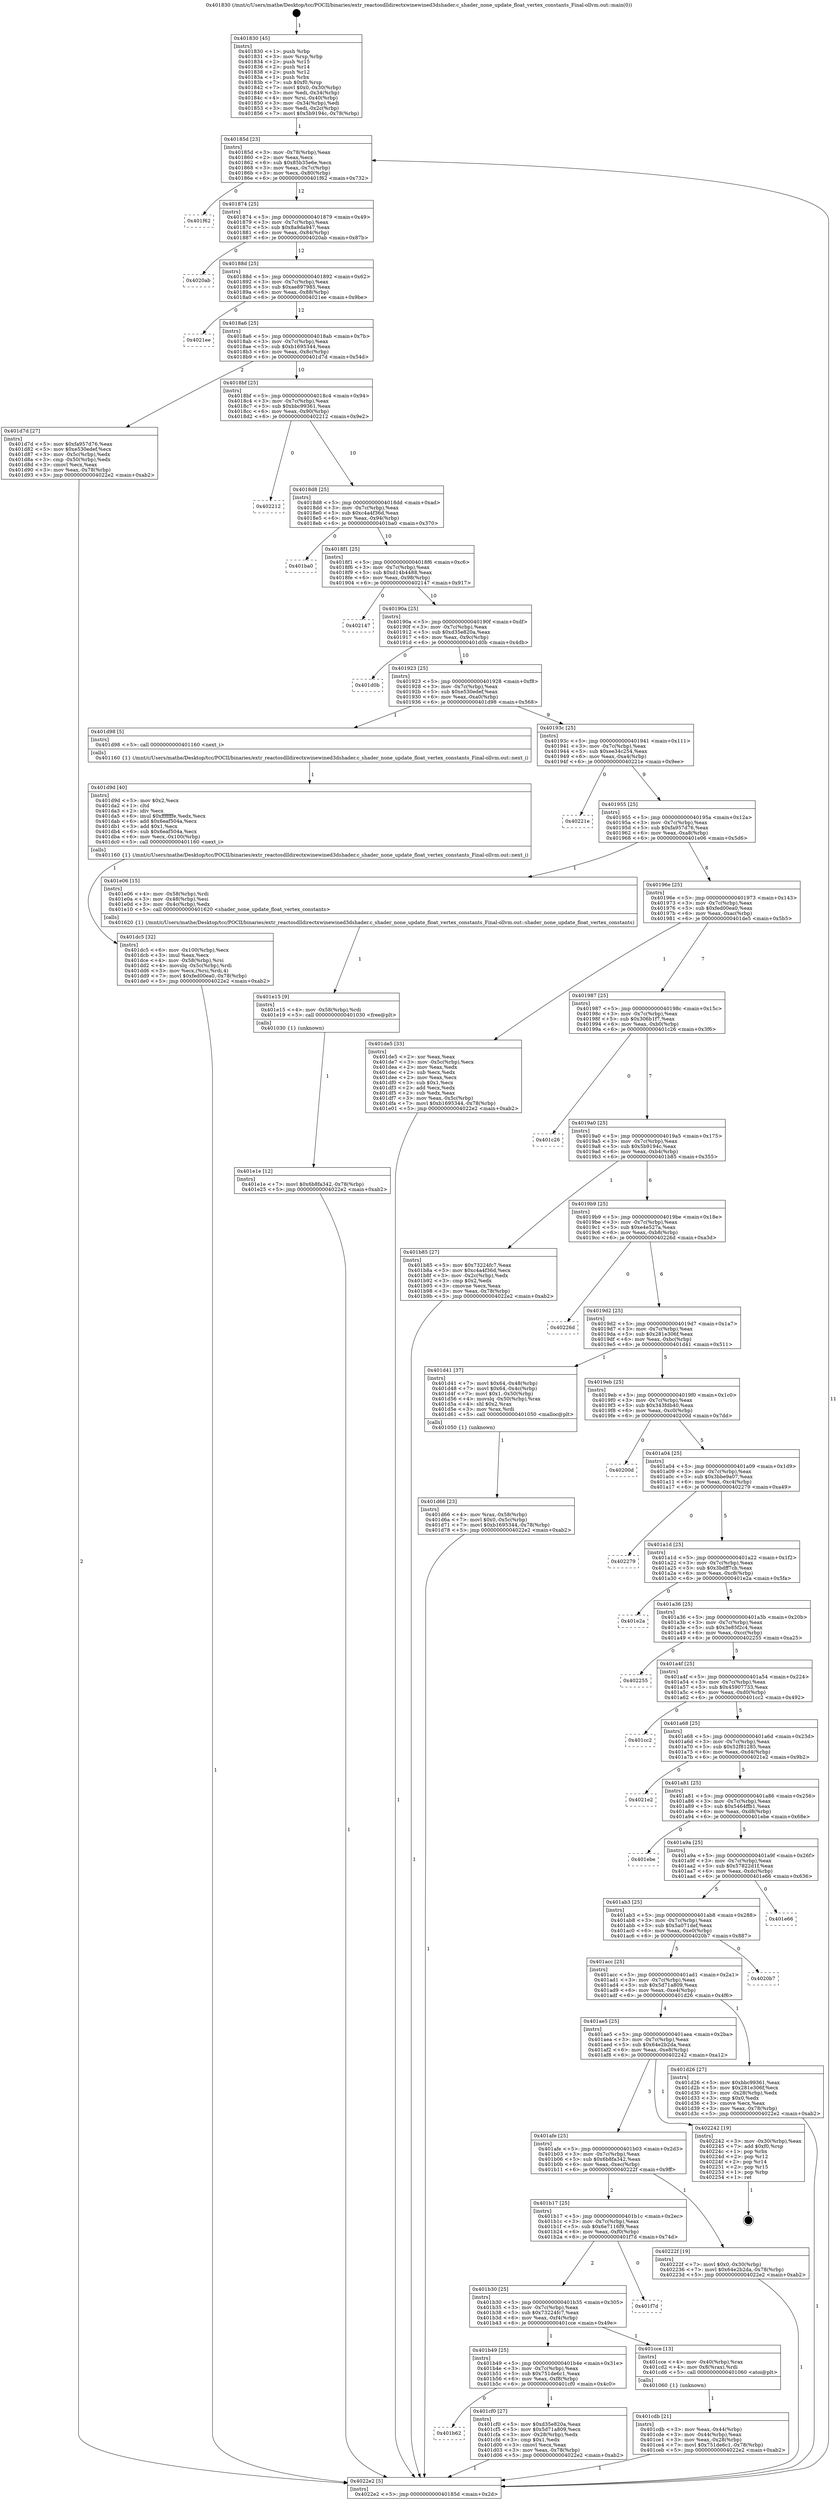 digraph "0x401830" {
  label = "0x401830 (/mnt/c/Users/mathe/Desktop/tcc/POCII/binaries/extr_reactosdlldirectxwinewined3dshader.c_shader_none_update_float_vertex_constants_Final-ollvm.out::main(0))"
  labelloc = "t"
  node[shape=record]

  Entry [label="",width=0.3,height=0.3,shape=circle,fillcolor=black,style=filled]
  "0x40185d" [label="{
     0x40185d [23]\l
     | [instrs]\l
     &nbsp;&nbsp;0x40185d \<+3\>: mov -0x78(%rbp),%eax\l
     &nbsp;&nbsp;0x401860 \<+2\>: mov %eax,%ecx\l
     &nbsp;&nbsp;0x401862 \<+6\>: sub $0x85b35e6e,%ecx\l
     &nbsp;&nbsp;0x401868 \<+3\>: mov %eax,-0x7c(%rbp)\l
     &nbsp;&nbsp;0x40186b \<+3\>: mov %ecx,-0x80(%rbp)\l
     &nbsp;&nbsp;0x40186e \<+6\>: je 0000000000401f62 \<main+0x732\>\l
  }"]
  "0x401f62" [label="{
     0x401f62\l
  }", style=dashed]
  "0x401874" [label="{
     0x401874 [25]\l
     | [instrs]\l
     &nbsp;&nbsp;0x401874 \<+5\>: jmp 0000000000401879 \<main+0x49\>\l
     &nbsp;&nbsp;0x401879 \<+3\>: mov -0x7c(%rbp),%eax\l
     &nbsp;&nbsp;0x40187c \<+5\>: sub $0x8a9da947,%eax\l
     &nbsp;&nbsp;0x401881 \<+6\>: mov %eax,-0x84(%rbp)\l
     &nbsp;&nbsp;0x401887 \<+6\>: je 00000000004020ab \<main+0x87b\>\l
  }"]
  Exit [label="",width=0.3,height=0.3,shape=circle,fillcolor=black,style=filled,peripheries=2]
  "0x4020ab" [label="{
     0x4020ab\l
  }", style=dashed]
  "0x40188d" [label="{
     0x40188d [25]\l
     | [instrs]\l
     &nbsp;&nbsp;0x40188d \<+5\>: jmp 0000000000401892 \<main+0x62\>\l
     &nbsp;&nbsp;0x401892 \<+3\>: mov -0x7c(%rbp),%eax\l
     &nbsp;&nbsp;0x401895 \<+5\>: sub $0xae897985,%eax\l
     &nbsp;&nbsp;0x40189a \<+6\>: mov %eax,-0x88(%rbp)\l
     &nbsp;&nbsp;0x4018a0 \<+6\>: je 00000000004021ee \<main+0x9be\>\l
  }"]
  "0x401e1e" [label="{
     0x401e1e [12]\l
     | [instrs]\l
     &nbsp;&nbsp;0x401e1e \<+7\>: movl $0x6b8fa342,-0x78(%rbp)\l
     &nbsp;&nbsp;0x401e25 \<+5\>: jmp 00000000004022e2 \<main+0xab2\>\l
  }"]
  "0x4021ee" [label="{
     0x4021ee\l
  }", style=dashed]
  "0x4018a6" [label="{
     0x4018a6 [25]\l
     | [instrs]\l
     &nbsp;&nbsp;0x4018a6 \<+5\>: jmp 00000000004018ab \<main+0x7b\>\l
     &nbsp;&nbsp;0x4018ab \<+3\>: mov -0x7c(%rbp),%eax\l
     &nbsp;&nbsp;0x4018ae \<+5\>: sub $0xb1695344,%eax\l
     &nbsp;&nbsp;0x4018b3 \<+6\>: mov %eax,-0x8c(%rbp)\l
     &nbsp;&nbsp;0x4018b9 \<+6\>: je 0000000000401d7d \<main+0x54d\>\l
  }"]
  "0x401e15" [label="{
     0x401e15 [9]\l
     | [instrs]\l
     &nbsp;&nbsp;0x401e15 \<+4\>: mov -0x58(%rbp),%rdi\l
     &nbsp;&nbsp;0x401e19 \<+5\>: call 0000000000401030 \<free@plt\>\l
     | [calls]\l
     &nbsp;&nbsp;0x401030 \{1\} (unknown)\l
  }"]
  "0x401d7d" [label="{
     0x401d7d [27]\l
     | [instrs]\l
     &nbsp;&nbsp;0x401d7d \<+5\>: mov $0xfa957d76,%eax\l
     &nbsp;&nbsp;0x401d82 \<+5\>: mov $0xe530edef,%ecx\l
     &nbsp;&nbsp;0x401d87 \<+3\>: mov -0x5c(%rbp),%edx\l
     &nbsp;&nbsp;0x401d8a \<+3\>: cmp -0x50(%rbp),%edx\l
     &nbsp;&nbsp;0x401d8d \<+3\>: cmovl %ecx,%eax\l
     &nbsp;&nbsp;0x401d90 \<+3\>: mov %eax,-0x78(%rbp)\l
     &nbsp;&nbsp;0x401d93 \<+5\>: jmp 00000000004022e2 \<main+0xab2\>\l
  }"]
  "0x4018bf" [label="{
     0x4018bf [25]\l
     | [instrs]\l
     &nbsp;&nbsp;0x4018bf \<+5\>: jmp 00000000004018c4 \<main+0x94\>\l
     &nbsp;&nbsp;0x4018c4 \<+3\>: mov -0x7c(%rbp),%eax\l
     &nbsp;&nbsp;0x4018c7 \<+5\>: sub $0xbbc99361,%eax\l
     &nbsp;&nbsp;0x4018cc \<+6\>: mov %eax,-0x90(%rbp)\l
     &nbsp;&nbsp;0x4018d2 \<+6\>: je 0000000000402212 \<main+0x9e2\>\l
  }"]
  "0x401dc5" [label="{
     0x401dc5 [32]\l
     | [instrs]\l
     &nbsp;&nbsp;0x401dc5 \<+6\>: mov -0x100(%rbp),%ecx\l
     &nbsp;&nbsp;0x401dcb \<+3\>: imul %eax,%ecx\l
     &nbsp;&nbsp;0x401dce \<+4\>: mov -0x58(%rbp),%rsi\l
     &nbsp;&nbsp;0x401dd2 \<+4\>: movslq -0x5c(%rbp),%rdi\l
     &nbsp;&nbsp;0x401dd6 \<+3\>: mov %ecx,(%rsi,%rdi,4)\l
     &nbsp;&nbsp;0x401dd9 \<+7\>: movl $0xfed00ea0,-0x78(%rbp)\l
     &nbsp;&nbsp;0x401de0 \<+5\>: jmp 00000000004022e2 \<main+0xab2\>\l
  }"]
  "0x402212" [label="{
     0x402212\l
  }", style=dashed]
  "0x4018d8" [label="{
     0x4018d8 [25]\l
     | [instrs]\l
     &nbsp;&nbsp;0x4018d8 \<+5\>: jmp 00000000004018dd \<main+0xad\>\l
     &nbsp;&nbsp;0x4018dd \<+3\>: mov -0x7c(%rbp),%eax\l
     &nbsp;&nbsp;0x4018e0 \<+5\>: sub $0xc4a4f36d,%eax\l
     &nbsp;&nbsp;0x4018e5 \<+6\>: mov %eax,-0x94(%rbp)\l
     &nbsp;&nbsp;0x4018eb \<+6\>: je 0000000000401ba0 \<main+0x370\>\l
  }"]
  "0x401d9d" [label="{
     0x401d9d [40]\l
     | [instrs]\l
     &nbsp;&nbsp;0x401d9d \<+5\>: mov $0x2,%ecx\l
     &nbsp;&nbsp;0x401da2 \<+1\>: cltd\l
     &nbsp;&nbsp;0x401da3 \<+2\>: idiv %ecx\l
     &nbsp;&nbsp;0x401da5 \<+6\>: imul $0xfffffffe,%edx,%ecx\l
     &nbsp;&nbsp;0x401dab \<+6\>: add $0x6eaf504a,%ecx\l
     &nbsp;&nbsp;0x401db1 \<+3\>: add $0x1,%ecx\l
     &nbsp;&nbsp;0x401db4 \<+6\>: sub $0x6eaf504a,%ecx\l
     &nbsp;&nbsp;0x401dba \<+6\>: mov %ecx,-0x100(%rbp)\l
     &nbsp;&nbsp;0x401dc0 \<+5\>: call 0000000000401160 \<next_i\>\l
     | [calls]\l
     &nbsp;&nbsp;0x401160 \{1\} (/mnt/c/Users/mathe/Desktop/tcc/POCII/binaries/extr_reactosdlldirectxwinewined3dshader.c_shader_none_update_float_vertex_constants_Final-ollvm.out::next_i)\l
  }"]
  "0x401ba0" [label="{
     0x401ba0\l
  }", style=dashed]
  "0x4018f1" [label="{
     0x4018f1 [25]\l
     | [instrs]\l
     &nbsp;&nbsp;0x4018f1 \<+5\>: jmp 00000000004018f6 \<main+0xc6\>\l
     &nbsp;&nbsp;0x4018f6 \<+3\>: mov -0x7c(%rbp),%eax\l
     &nbsp;&nbsp;0x4018f9 \<+5\>: sub $0xd14b4488,%eax\l
     &nbsp;&nbsp;0x4018fe \<+6\>: mov %eax,-0x98(%rbp)\l
     &nbsp;&nbsp;0x401904 \<+6\>: je 0000000000402147 \<main+0x917\>\l
  }"]
  "0x401d66" [label="{
     0x401d66 [23]\l
     | [instrs]\l
     &nbsp;&nbsp;0x401d66 \<+4\>: mov %rax,-0x58(%rbp)\l
     &nbsp;&nbsp;0x401d6a \<+7\>: movl $0x0,-0x5c(%rbp)\l
     &nbsp;&nbsp;0x401d71 \<+7\>: movl $0xb1695344,-0x78(%rbp)\l
     &nbsp;&nbsp;0x401d78 \<+5\>: jmp 00000000004022e2 \<main+0xab2\>\l
  }"]
  "0x402147" [label="{
     0x402147\l
  }", style=dashed]
  "0x40190a" [label="{
     0x40190a [25]\l
     | [instrs]\l
     &nbsp;&nbsp;0x40190a \<+5\>: jmp 000000000040190f \<main+0xdf\>\l
     &nbsp;&nbsp;0x40190f \<+3\>: mov -0x7c(%rbp),%eax\l
     &nbsp;&nbsp;0x401912 \<+5\>: sub $0xd35e820a,%eax\l
     &nbsp;&nbsp;0x401917 \<+6\>: mov %eax,-0x9c(%rbp)\l
     &nbsp;&nbsp;0x40191d \<+6\>: je 0000000000401d0b \<main+0x4db\>\l
  }"]
  "0x401b62" [label="{
     0x401b62\l
  }", style=dashed]
  "0x401d0b" [label="{
     0x401d0b\l
  }", style=dashed]
  "0x401923" [label="{
     0x401923 [25]\l
     | [instrs]\l
     &nbsp;&nbsp;0x401923 \<+5\>: jmp 0000000000401928 \<main+0xf8\>\l
     &nbsp;&nbsp;0x401928 \<+3\>: mov -0x7c(%rbp),%eax\l
     &nbsp;&nbsp;0x40192b \<+5\>: sub $0xe530edef,%eax\l
     &nbsp;&nbsp;0x401930 \<+6\>: mov %eax,-0xa0(%rbp)\l
     &nbsp;&nbsp;0x401936 \<+6\>: je 0000000000401d98 \<main+0x568\>\l
  }"]
  "0x401cf0" [label="{
     0x401cf0 [27]\l
     | [instrs]\l
     &nbsp;&nbsp;0x401cf0 \<+5\>: mov $0xd35e820a,%eax\l
     &nbsp;&nbsp;0x401cf5 \<+5\>: mov $0x5d71a809,%ecx\l
     &nbsp;&nbsp;0x401cfa \<+3\>: mov -0x28(%rbp),%edx\l
     &nbsp;&nbsp;0x401cfd \<+3\>: cmp $0x1,%edx\l
     &nbsp;&nbsp;0x401d00 \<+3\>: cmovl %ecx,%eax\l
     &nbsp;&nbsp;0x401d03 \<+3\>: mov %eax,-0x78(%rbp)\l
     &nbsp;&nbsp;0x401d06 \<+5\>: jmp 00000000004022e2 \<main+0xab2\>\l
  }"]
  "0x401d98" [label="{
     0x401d98 [5]\l
     | [instrs]\l
     &nbsp;&nbsp;0x401d98 \<+5\>: call 0000000000401160 \<next_i\>\l
     | [calls]\l
     &nbsp;&nbsp;0x401160 \{1\} (/mnt/c/Users/mathe/Desktop/tcc/POCII/binaries/extr_reactosdlldirectxwinewined3dshader.c_shader_none_update_float_vertex_constants_Final-ollvm.out::next_i)\l
  }"]
  "0x40193c" [label="{
     0x40193c [25]\l
     | [instrs]\l
     &nbsp;&nbsp;0x40193c \<+5\>: jmp 0000000000401941 \<main+0x111\>\l
     &nbsp;&nbsp;0x401941 \<+3\>: mov -0x7c(%rbp),%eax\l
     &nbsp;&nbsp;0x401944 \<+5\>: sub $0xee34c254,%eax\l
     &nbsp;&nbsp;0x401949 \<+6\>: mov %eax,-0xa4(%rbp)\l
     &nbsp;&nbsp;0x40194f \<+6\>: je 000000000040221e \<main+0x9ee\>\l
  }"]
  "0x401cdb" [label="{
     0x401cdb [21]\l
     | [instrs]\l
     &nbsp;&nbsp;0x401cdb \<+3\>: mov %eax,-0x44(%rbp)\l
     &nbsp;&nbsp;0x401cde \<+3\>: mov -0x44(%rbp),%eax\l
     &nbsp;&nbsp;0x401ce1 \<+3\>: mov %eax,-0x28(%rbp)\l
     &nbsp;&nbsp;0x401ce4 \<+7\>: movl $0x751de6c1,-0x78(%rbp)\l
     &nbsp;&nbsp;0x401ceb \<+5\>: jmp 00000000004022e2 \<main+0xab2\>\l
  }"]
  "0x40221e" [label="{
     0x40221e\l
  }", style=dashed]
  "0x401955" [label="{
     0x401955 [25]\l
     | [instrs]\l
     &nbsp;&nbsp;0x401955 \<+5\>: jmp 000000000040195a \<main+0x12a\>\l
     &nbsp;&nbsp;0x40195a \<+3\>: mov -0x7c(%rbp),%eax\l
     &nbsp;&nbsp;0x40195d \<+5\>: sub $0xfa957d76,%eax\l
     &nbsp;&nbsp;0x401962 \<+6\>: mov %eax,-0xa8(%rbp)\l
     &nbsp;&nbsp;0x401968 \<+6\>: je 0000000000401e06 \<main+0x5d6\>\l
  }"]
  "0x401b49" [label="{
     0x401b49 [25]\l
     | [instrs]\l
     &nbsp;&nbsp;0x401b49 \<+5\>: jmp 0000000000401b4e \<main+0x31e\>\l
     &nbsp;&nbsp;0x401b4e \<+3\>: mov -0x7c(%rbp),%eax\l
     &nbsp;&nbsp;0x401b51 \<+5\>: sub $0x751de6c1,%eax\l
     &nbsp;&nbsp;0x401b56 \<+6\>: mov %eax,-0xf8(%rbp)\l
     &nbsp;&nbsp;0x401b5c \<+6\>: je 0000000000401cf0 \<main+0x4c0\>\l
  }"]
  "0x401e06" [label="{
     0x401e06 [15]\l
     | [instrs]\l
     &nbsp;&nbsp;0x401e06 \<+4\>: mov -0x58(%rbp),%rdi\l
     &nbsp;&nbsp;0x401e0a \<+3\>: mov -0x48(%rbp),%esi\l
     &nbsp;&nbsp;0x401e0d \<+3\>: mov -0x4c(%rbp),%edx\l
     &nbsp;&nbsp;0x401e10 \<+5\>: call 0000000000401620 \<shader_none_update_float_vertex_constants\>\l
     | [calls]\l
     &nbsp;&nbsp;0x401620 \{1\} (/mnt/c/Users/mathe/Desktop/tcc/POCII/binaries/extr_reactosdlldirectxwinewined3dshader.c_shader_none_update_float_vertex_constants_Final-ollvm.out::shader_none_update_float_vertex_constants)\l
  }"]
  "0x40196e" [label="{
     0x40196e [25]\l
     | [instrs]\l
     &nbsp;&nbsp;0x40196e \<+5\>: jmp 0000000000401973 \<main+0x143\>\l
     &nbsp;&nbsp;0x401973 \<+3\>: mov -0x7c(%rbp),%eax\l
     &nbsp;&nbsp;0x401976 \<+5\>: sub $0xfed00ea0,%eax\l
     &nbsp;&nbsp;0x40197b \<+6\>: mov %eax,-0xac(%rbp)\l
     &nbsp;&nbsp;0x401981 \<+6\>: je 0000000000401de5 \<main+0x5b5\>\l
  }"]
  "0x401cce" [label="{
     0x401cce [13]\l
     | [instrs]\l
     &nbsp;&nbsp;0x401cce \<+4\>: mov -0x40(%rbp),%rax\l
     &nbsp;&nbsp;0x401cd2 \<+4\>: mov 0x8(%rax),%rdi\l
     &nbsp;&nbsp;0x401cd6 \<+5\>: call 0000000000401060 \<atoi@plt\>\l
     | [calls]\l
     &nbsp;&nbsp;0x401060 \{1\} (unknown)\l
  }"]
  "0x401de5" [label="{
     0x401de5 [33]\l
     | [instrs]\l
     &nbsp;&nbsp;0x401de5 \<+2\>: xor %eax,%eax\l
     &nbsp;&nbsp;0x401de7 \<+3\>: mov -0x5c(%rbp),%ecx\l
     &nbsp;&nbsp;0x401dea \<+2\>: mov %eax,%edx\l
     &nbsp;&nbsp;0x401dec \<+2\>: sub %ecx,%edx\l
     &nbsp;&nbsp;0x401dee \<+2\>: mov %eax,%ecx\l
     &nbsp;&nbsp;0x401df0 \<+3\>: sub $0x1,%ecx\l
     &nbsp;&nbsp;0x401df3 \<+2\>: add %ecx,%edx\l
     &nbsp;&nbsp;0x401df5 \<+2\>: sub %edx,%eax\l
     &nbsp;&nbsp;0x401df7 \<+3\>: mov %eax,-0x5c(%rbp)\l
     &nbsp;&nbsp;0x401dfa \<+7\>: movl $0xb1695344,-0x78(%rbp)\l
     &nbsp;&nbsp;0x401e01 \<+5\>: jmp 00000000004022e2 \<main+0xab2\>\l
  }"]
  "0x401987" [label="{
     0x401987 [25]\l
     | [instrs]\l
     &nbsp;&nbsp;0x401987 \<+5\>: jmp 000000000040198c \<main+0x15c\>\l
     &nbsp;&nbsp;0x40198c \<+3\>: mov -0x7c(%rbp),%eax\l
     &nbsp;&nbsp;0x40198f \<+5\>: sub $0x306b1f7,%eax\l
     &nbsp;&nbsp;0x401994 \<+6\>: mov %eax,-0xb0(%rbp)\l
     &nbsp;&nbsp;0x40199a \<+6\>: je 0000000000401c26 \<main+0x3f6\>\l
  }"]
  "0x401b30" [label="{
     0x401b30 [25]\l
     | [instrs]\l
     &nbsp;&nbsp;0x401b30 \<+5\>: jmp 0000000000401b35 \<main+0x305\>\l
     &nbsp;&nbsp;0x401b35 \<+3\>: mov -0x7c(%rbp),%eax\l
     &nbsp;&nbsp;0x401b38 \<+5\>: sub $0x73224fc7,%eax\l
     &nbsp;&nbsp;0x401b3d \<+6\>: mov %eax,-0xf4(%rbp)\l
     &nbsp;&nbsp;0x401b43 \<+6\>: je 0000000000401cce \<main+0x49e\>\l
  }"]
  "0x401c26" [label="{
     0x401c26\l
  }", style=dashed]
  "0x4019a0" [label="{
     0x4019a0 [25]\l
     | [instrs]\l
     &nbsp;&nbsp;0x4019a0 \<+5\>: jmp 00000000004019a5 \<main+0x175\>\l
     &nbsp;&nbsp;0x4019a5 \<+3\>: mov -0x7c(%rbp),%eax\l
     &nbsp;&nbsp;0x4019a8 \<+5\>: sub $0x5b9194c,%eax\l
     &nbsp;&nbsp;0x4019ad \<+6\>: mov %eax,-0xb4(%rbp)\l
     &nbsp;&nbsp;0x4019b3 \<+6\>: je 0000000000401b85 \<main+0x355\>\l
  }"]
  "0x401f7d" [label="{
     0x401f7d\l
  }", style=dashed]
  "0x401b85" [label="{
     0x401b85 [27]\l
     | [instrs]\l
     &nbsp;&nbsp;0x401b85 \<+5\>: mov $0x73224fc7,%eax\l
     &nbsp;&nbsp;0x401b8a \<+5\>: mov $0xc4a4f36d,%ecx\l
     &nbsp;&nbsp;0x401b8f \<+3\>: mov -0x2c(%rbp),%edx\l
     &nbsp;&nbsp;0x401b92 \<+3\>: cmp $0x2,%edx\l
     &nbsp;&nbsp;0x401b95 \<+3\>: cmovne %ecx,%eax\l
     &nbsp;&nbsp;0x401b98 \<+3\>: mov %eax,-0x78(%rbp)\l
     &nbsp;&nbsp;0x401b9b \<+5\>: jmp 00000000004022e2 \<main+0xab2\>\l
  }"]
  "0x4019b9" [label="{
     0x4019b9 [25]\l
     | [instrs]\l
     &nbsp;&nbsp;0x4019b9 \<+5\>: jmp 00000000004019be \<main+0x18e\>\l
     &nbsp;&nbsp;0x4019be \<+3\>: mov -0x7c(%rbp),%eax\l
     &nbsp;&nbsp;0x4019c1 \<+5\>: sub $0xe4e527a,%eax\l
     &nbsp;&nbsp;0x4019c6 \<+6\>: mov %eax,-0xb8(%rbp)\l
     &nbsp;&nbsp;0x4019cc \<+6\>: je 000000000040226d \<main+0xa3d\>\l
  }"]
  "0x4022e2" [label="{
     0x4022e2 [5]\l
     | [instrs]\l
     &nbsp;&nbsp;0x4022e2 \<+5\>: jmp 000000000040185d \<main+0x2d\>\l
  }"]
  "0x401830" [label="{
     0x401830 [45]\l
     | [instrs]\l
     &nbsp;&nbsp;0x401830 \<+1\>: push %rbp\l
     &nbsp;&nbsp;0x401831 \<+3\>: mov %rsp,%rbp\l
     &nbsp;&nbsp;0x401834 \<+2\>: push %r15\l
     &nbsp;&nbsp;0x401836 \<+2\>: push %r14\l
     &nbsp;&nbsp;0x401838 \<+2\>: push %r12\l
     &nbsp;&nbsp;0x40183a \<+1\>: push %rbx\l
     &nbsp;&nbsp;0x40183b \<+7\>: sub $0xf0,%rsp\l
     &nbsp;&nbsp;0x401842 \<+7\>: movl $0x0,-0x30(%rbp)\l
     &nbsp;&nbsp;0x401849 \<+3\>: mov %edi,-0x34(%rbp)\l
     &nbsp;&nbsp;0x40184c \<+4\>: mov %rsi,-0x40(%rbp)\l
     &nbsp;&nbsp;0x401850 \<+3\>: mov -0x34(%rbp),%edi\l
     &nbsp;&nbsp;0x401853 \<+3\>: mov %edi,-0x2c(%rbp)\l
     &nbsp;&nbsp;0x401856 \<+7\>: movl $0x5b9194c,-0x78(%rbp)\l
  }"]
  "0x401b17" [label="{
     0x401b17 [25]\l
     | [instrs]\l
     &nbsp;&nbsp;0x401b17 \<+5\>: jmp 0000000000401b1c \<main+0x2ec\>\l
     &nbsp;&nbsp;0x401b1c \<+3\>: mov -0x7c(%rbp),%eax\l
     &nbsp;&nbsp;0x401b1f \<+5\>: sub $0x6e7116f9,%eax\l
     &nbsp;&nbsp;0x401b24 \<+6\>: mov %eax,-0xf0(%rbp)\l
     &nbsp;&nbsp;0x401b2a \<+6\>: je 0000000000401f7d \<main+0x74d\>\l
  }"]
  "0x40226d" [label="{
     0x40226d\l
  }", style=dashed]
  "0x4019d2" [label="{
     0x4019d2 [25]\l
     | [instrs]\l
     &nbsp;&nbsp;0x4019d2 \<+5\>: jmp 00000000004019d7 \<main+0x1a7\>\l
     &nbsp;&nbsp;0x4019d7 \<+3\>: mov -0x7c(%rbp),%eax\l
     &nbsp;&nbsp;0x4019da \<+5\>: sub $0x281e306f,%eax\l
     &nbsp;&nbsp;0x4019df \<+6\>: mov %eax,-0xbc(%rbp)\l
     &nbsp;&nbsp;0x4019e5 \<+6\>: je 0000000000401d41 \<main+0x511\>\l
  }"]
  "0x40222f" [label="{
     0x40222f [19]\l
     | [instrs]\l
     &nbsp;&nbsp;0x40222f \<+7\>: movl $0x0,-0x30(%rbp)\l
     &nbsp;&nbsp;0x402236 \<+7\>: movl $0x64e2b2da,-0x78(%rbp)\l
     &nbsp;&nbsp;0x40223d \<+5\>: jmp 00000000004022e2 \<main+0xab2\>\l
  }"]
  "0x401d41" [label="{
     0x401d41 [37]\l
     | [instrs]\l
     &nbsp;&nbsp;0x401d41 \<+7\>: movl $0x64,-0x48(%rbp)\l
     &nbsp;&nbsp;0x401d48 \<+7\>: movl $0x64,-0x4c(%rbp)\l
     &nbsp;&nbsp;0x401d4f \<+7\>: movl $0x1,-0x50(%rbp)\l
     &nbsp;&nbsp;0x401d56 \<+4\>: movslq -0x50(%rbp),%rax\l
     &nbsp;&nbsp;0x401d5a \<+4\>: shl $0x2,%rax\l
     &nbsp;&nbsp;0x401d5e \<+3\>: mov %rax,%rdi\l
     &nbsp;&nbsp;0x401d61 \<+5\>: call 0000000000401050 \<malloc@plt\>\l
     | [calls]\l
     &nbsp;&nbsp;0x401050 \{1\} (unknown)\l
  }"]
  "0x4019eb" [label="{
     0x4019eb [25]\l
     | [instrs]\l
     &nbsp;&nbsp;0x4019eb \<+5\>: jmp 00000000004019f0 \<main+0x1c0\>\l
     &nbsp;&nbsp;0x4019f0 \<+3\>: mov -0x7c(%rbp),%eax\l
     &nbsp;&nbsp;0x4019f3 \<+5\>: sub $0x343fdb40,%eax\l
     &nbsp;&nbsp;0x4019f8 \<+6\>: mov %eax,-0xc0(%rbp)\l
     &nbsp;&nbsp;0x4019fe \<+6\>: je 000000000040200d \<main+0x7dd\>\l
  }"]
  "0x401afe" [label="{
     0x401afe [25]\l
     | [instrs]\l
     &nbsp;&nbsp;0x401afe \<+5\>: jmp 0000000000401b03 \<main+0x2d3\>\l
     &nbsp;&nbsp;0x401b03 \<+3\>: mov -0x7c(%rbp),%eax\l
     &nbsp;&nbsp;0x401b06 \<+5\>: sub $0x6b8fa342,%eax\l
     &nbsp;&nbsp;0x401b0b \<+6\>: mov %eax,-0xec(%rbp)\l
     &nbsp;&nbsp;0x401b11 \<+6\>: je 000000000040222f \<main+0x9ff\>\l
  }"]
  "0x40200d" [label="{
     0x40200d\l
  }", style=dashed]
  "0x401a04" [label="{
     0x401a04 [25]\l
     | [instrs]\l
     &nbsp;&nbsp;0x401a04 \<+5\>: jmp 0000000000401a09 \<main+0x1d9\>\l
     &nbsp;&nbsp;0x401a09 \<+3\>: mov -0x7c(%rbp),%eax\l
     &nbsp;&nbsp;0x401a0c \<+5\>: sub $0x3bbe9a07,%eax\l
     &nbsp;&nbsp;0x401a11 \<+6\>: mov %eax,-0xc4(%rbp)\l
     &nbsp;&nbsp;0x401a17 \<+6\>: je 0000000000402279 \<main+0xa49\>\l
  }"]
  "0x402242" [label="{
     0x402242 [19]\l
     | [instrs]\l
     &nbsp;&nbsp;0x402242 \<+3\>: mov -0x30(%rbp),%eax\l
     &nbsp;&nbsp;0x402245 \<+7\>: add $0xf0,%rsp\l
     &nbsp;&nbsp;0x40224c \<+1\>: pop %rbx\l
     &nbsp;&nbsp;0x40224d \<+2\>: pop %r12\l
     &nbsp;&nbsp;0x40224f \<+2\>: pop %r14\l
     &nbsp;&nbsp;0x402251 \<+2\>: pop %r15\l
     &nbsp;&nbsp;0x402253 \<+1\>: pop %rbp\l
     &nbsp;&nbsp;0x402254 \<+1\>: ret\l
  }"]
  "0x402279" [label="{
     0x402279\l
  }", style=dashed]
  "0x401a1d" [label="{
     0x401a1d [25]\l
     | [instrs]\l
     &nbsp;&nbsp;0x401a1d \<+5\>: jmp 0000000000401a22 \<main+0x1f2\>\l
     &nbsp;&nbsp;0x401a22 \<+3\>: mov -0x7c(%rbp),%eax\l
     &nbsp;&nbsp;0x401a25 \<+5\>: sub $0x3bdff7cb,%eax\l
     &nbsp;&nbsp;0x401a2a \<+6\>: mov %eax,-0xc8(%rbp)\l
     &nbsp;&nbsp;0x401a30 \<+6\>: je 0000000000401e2a \<main+0x5fa\>\l
  }"]
  "0x401ae5" [label="{
     0x401ae5 [25]\l
     | [instrs]\l
     &nbsp;&nbsp;0x401ae5 \<+5\>: jmp 0000000000401aea \<main+0x2ba\>\l
     &nbsp;&nbsp;0x401aea \<+3\>: mov -0x7c(%rbp),%eax\l
     &nbsp;&nbsp;0x401aed \<+5\>: sub $0x64e2b2da,%eax\l
     &nbsp;&nbsp;0x401af2 \<+6\>: mov %eax,-0xe8(%rbp)\l
     &nbsp;&nbsp;0x401af8 \<+6\>: je 0000000000402242 \<main+0xa12\>\l
  }"]
  "0x401e2a" [label="{
     0x401e2a\l
  }", style=dashed]
  "0x401a36" [label="{
     0x401a36 [25]\l
     | [instrs]\l
     &nbsp;&nbsp;0x401a36 \<+5\>: jmp 0000000000401a3b \<main+0x20b\>\l
     &nbsp;&nbsp;0x401a3b \<+3\>: mov -0x7c(%rbp),%eax\l
     &nbsp;&nbsp;0x401a3e \<+5\>: sub $0x3e85f2c4,%eax\l
     &nbsp;&nbsp;0x401a43 \<+6\>: mov %eax,-0xcc(%rbp)\l
     &nbsp;&nbsp;0x401a49 \<+6\>: je 0000000000402255 \<main+0xa25\>\l
  }"]
  "0x401d26" [label="{
     0x401d26 [27]\l
     | [instrs]\l
     &nbsp;&nbsp;0x401d26 \<+5\>: mov $0xbbc99361,%eax\l
     &nbsp;&nbsp;0x401d2b \<+5\>: mov $0x281e306f,%ecx\l
     &nbsp;&nbsp;0x401d30 \<+3\>: mov -0x28(%rbp),%edx\l
     &nbsp;&nbsp;0x401d33 \<+3\>: cmp $0x0,%edx\l
     &nbsp;&nbsp;0x401d36 \<+3\>: cmove %ecx,%eax\l
     &nbsp;&nbsp;0x401d39 \<+3\>: mov %eax,-0x78(%rbp)\l
     &nbsp;&nbsp;0x401d3c \<+5\>: jmp 00000000004022e2 \<main+0xab2\>\l
  }"]
  "0x402255" [label="{
     0x402255\l
  }", style=dashed]
  "0x401a4f" [label="{
     0x401a4f [25]\l
     | [instrs]\l
     &nbsp;&nbsp;0x401a4f \<+5\>: jmp 0000000000401a54 \<main+0x224\>\l
     &nbsp;&nbsp;0x401a54 \<+3\>: mov -0x7c(%rbp),%eax\l
     &nbsp;&nbsp;0x401a57 \<+5\>: sub $0x45907733,%eax\l
     &nbsp;&nbsp;0x401a5c \<+6\>: mov %eax,-0xd0(%rbp)\l
     &nbsp;&nbsp;0x401a62 \<+6\>: je 0000000000401cc2 \<main+0x492\>\l
  }"]
  "0x401acc" [label="{
     0x401acc [25]\l
     | [instrs]\l
     &nbsp;&nbsp;0x401acc \<+5\>: jmp 0000000000401ad1 \<main+0x2a1\>\l
     &nbsp;&nbsp;0x401ad1 \<+3\>: mov -0x7c(%rbp),%eax\l
     &nbsp;&nbsp;0x401ad4 \<+5\>: sub $0x5d71a809,%eax\l
     &nbsp;&nbsp;0x401ad9 \<+6\>: mov %eax,-0xe4(%rbp)\l
     &nbsp;&nbsp;0x401adf \<+6\>: je 0000000000401d26 \<main+0x4f6\>\l
  }"]
  "0x401cc2" [label="{
     0x401cc2\l
  }", style=dashed]
  "0x401a68" [label="{
     0x401a68 [25]\l
     | [instrs]\l
     &nbsp;&nbsp;0x401a68 \<+5\>: jmp 0000000000401a6d \<main+0x23d\>\l
     &nbsp;&nbsp;0x401a6d \<+3\>: mov -0x7c(%rbp),%eax\l
     &nbsp;&nbsp;0x401a70 \<+5\>: sub $0x52f81285,%eax\l
     &nbsp;&nbsp;0x401a75 \<+6\>: mov %eax,-0xd4(%rbp)\l
     &nbsp;&nbsp;0x401a7b \<+6\>: je 00000000004021e2 \<main+0x9b2\>\l
  }"]
  "0x4020b7" [label="{
     0x4020b7\l
  }", style=dashed]
  "0x4021e2" [label="{
     0x4021e2\l
  }", style=dashed]
  "0x401a81" [label="{
     0x401a81 [25]\l
     | [instrs]\l
     &nbsp;&nbsp;0x401a81 \<+5\>: jmp 0000000000401a86 \<main+0x256\>\l
     &nbsp;&nbsp;0x401a86 \<+3\>: mov -0x7c(%rbp),%eax\l
     &nbsp;&nbsp;0x401a89 \<+5\>: sub $0x5464ffb1,%eax\l
     &nbsp;&nbsp;0x401a8e \<+6\>: mov %eax,-0xd8(%rbp)\l
     &nbsp;&nbsp;0x401a94 \<+6\>: je 0000000000401ebe \<main+0x68e\>\l
  }"]
  "0x401ab3" [label="{
     0x401ab3 [25]\l
     | [instrs]\l
     &nbsp;&nbsp;0x401ab3 \<+5\>: jmp 0000000000401ab8 \<main+0x288\>\l
     &nbsp;&nbsp;0x401ab8 \<+3\>: mov -0x7c(%rbp),%eax\l
     &nbsp;&nbsp;0x401abb \<+5\>: sub $0x5a071def,%eax\l
     &nbsp;&nbsp;0x401ac0 \<+6\>: mov %eax,-0xe0(%rbp)\l
     &nbsp;&nbsp;0x401ac6 \<+6\>: je 00000000004020b7 \<main+0x887\>\l
  }"]
  "0x401ebe" [label="{
     0x401ebe\l
  }", style=dashed]
  "0x401a9a" [label="{
     0x401a9a [25]\l
     | [instrs]\l
     &nbsp;&nbsp;0x401a9a \<+5\>: jmp 0000000000401a9f \<main+0x26f\>\l
     &nbsp;&nbsp;0x401a9f \<+3\>: mov -0x7c(%rbp),%eax\l
     &nbsp;&nbsp;0x401aa2 \<+5\>: sub $0x57822d1f,%eax\l
     &nbsp;&nbsp;0x401aa7 \<+6\>: mov %eax,-0xdc(%rbp)\l
     &nbsp;&nbsp;0x401aad \<+6\>: je 0000000000401e66 \<main+0x636\>\l
  }"]
  "0x401e66" [label="{
     0x401e66\l
  }", style=dashed]
  Entry -> "0x401830" [label=" 1"]
  "0x40185d" -> "0x401f62" [label=" 0"]
  "0x40185d" -> "0x401874" [label=" 12"]
  "0x402242" -> Exit [label=" 1"]
  "0x401874" -> "0x4020ab" [label=" 0"]
  "0x401874" -> "0x40188d" [label=" 12"]
  "0x40222f" -> "0x4022e2" [label=" 1"]
  "0x40188d" -> "0x4021ee" [label=" 0"]
  "0x40188d" -> "0x4018a6" [label=" 12"]
  "0x401e1e" -> "0x4022e2" [label=" 1"]
  "0x4018a6" -> "0x401d7d" [label=" 2"]
  "0x4018a6" -> "0x4018bf" [label=" 10"]
  "0x401e15" -> "0x401e1e" [label=" 1"]
  "0x4018bf" -> "0x402212" [label=" 0"]
  "0x4018bf" -> "0x4018d8" [label=" 10"]
  "0x401e06" -> "0x401e15" [label=" 1"]
  "0x4018d8" -> "0x401ba0" [label=" 0"]
  "0x4018d8" -> "0x4018f1" [label=" 10"]
  "0x401de5" -> "0x4022e2" [label=" 1"]
  "0x4018f1" -> "0x402147" [label=" 0"]
  "0x4018f1" -> "0x40190a" [label=" 10"]
  "0x401dc5" -> "0x4022e2" [label=" 1"]
  "0x40190a" -> "0x401d0b" [label=" 0"]
  "0x40190a" -> "0x401923" [label=" 10"]
  "0x401d9d" -> "0x401dc5" [label=" 1"]
  "0x401923" -> "0x401d98" [label=" 1"]
  "0x401923" -> "0x40193c" [label=" 9"]
  "0x401d98" -> "0x401d9d" [label=" 1"]
  "0x40193c" -> "0x40221e" [label=" 0"]
  "0x40193c" -> "0x401955" [label=" 9"]
  "0x401d66" -> "0x4022e2" [label=" 1"]
  "0x401955" -> "0x401e06" [label=" 1"]
  "0x401955" -> "0x40196e" [label=" 8"]
  "0x401d41" -> "0x401d66" [label=" 1"]
  "0x40196e" -> "0x401de5" [label=" 1"]
  "0x40196e" -> "0x401987" [label=" 7"]
  "0x401d26" -> "0x4022e2" [label=" 1"]
  "0x401987" -> "0x401c26" [label=" 0"]
  "0x401987" -> "0x4019a0" [label=" 7"]
  "0x401b49" -> "0x401b62" [label=" 0"]
  "0x4019a0" -> "0x401b85" [label=" 1"]
  "0x4019a0" -> "0x4019b9" [label=" 6"]
  "0x401b85" -> "0x4022e2" [label=" 1"]
  "0x401830" -> "0x40185d" [label=" 1"]
  "0x4022e2" -> "0x40185d" [label=" 11"]
  "0x401b49" -> "0x401cf0" [label=" 1"]
  "0x4019b9" -> "0x40226d" [label=" 0"]
  "0x4019b9" -> "0x4019d2" [label=" 6"]
  "0x401cdb" -> "0x4022e2" [label=" 1"]
  "0x4019d2" -> "0x401d41" [label=" 1"]
  "0x4019d2" -> "0x4019eb" [label=" 5"]
  "0x401cce" -> "0x401cdb" [label=" 1"]
  "0x4019eb" -> "0x40200d" [label=" 0"]
  "0x4019eb" -> "0x401a04" [label=" 5"]
  "0x401b30" -> "0x401cce" [label=" 1"]
  "0x401a04" -> "0x402279" [label=" 0"]
  "0x401a04" -> "0x401a1d" [label=" 5"]
  "0x401cf0" -> "0x4022e2" [label=" 1"]
  "0x401a1d" -> "0x401e2a" [label=" 0"]
  "0x401a1d" -> "0x401a36" [label=" 5"]
  "0x401b17" -> "0x401f7d" [label=" 0"]
  "0x401a36" -> "0x402255" [label=" 0"]
  "0x401a36" -> "0x401a4f" [label=" 5"]
  "0x401d7d" -> "0x4022e2" [label=" 2"]
  "0x401a4f" -> "0x401cc2" [label=" 0"]
  "0x401a4f" -> "0x401a68" [label=" 5"]
  "0x401afe" -> "0x40222f" [label=" 1"]
  "0x401a68" -> "0x4021e2" [label=" 0"]
  "0x401a68" -> "0x401a81" [label=" 5"]
  "0x401b30" -> "0x401b49" [label=" 1"]
  "0x401a81" -> "0x401ebe" [label=" 0"]
  "0x401a81" -> "0x401a9a" [label=" 5"]
  "0x401ae5" -> "0x402242" [label=" 1"]
  "0x401a9a" -> "0x401e66" [label=" 0"]
  "0x401a9a" -> "0x401ab3" [label=" 5"]
  "0x401ae5" -> "0x401afe" [label=" 3"]
  "0x401ab3" -> "0x4020b7" [label=" 0"]
  "0x401ab3" -> "0x401acc" [label=" 5"]
  "0x401afe" -> "0x401b17" [label=" 2"]
  "0x401acc" -> "0x401d26" [label=" 1"]
  "0x401acc" -> "0x401ae5" [label=" 4"]
  "0x401b17" -> "0x401b30" [label=" 2"]
}

